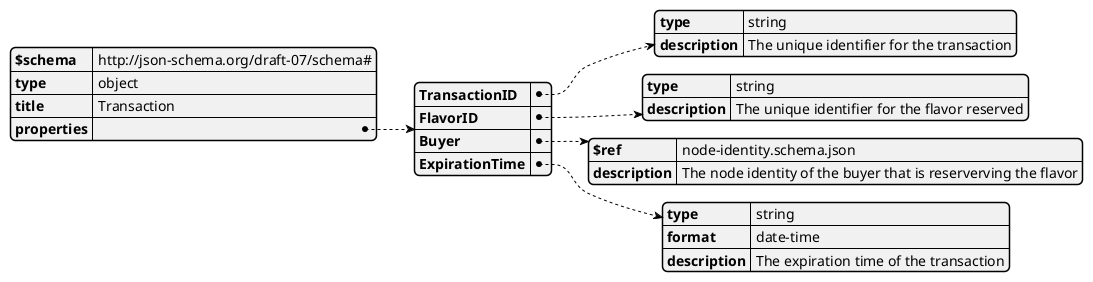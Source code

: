 @startjson
{
    "$schema": "http://json-schema.org/draft-07/schema#",
    "type": "object",
    "title": "Transaction",
    "properties": {
        "TransactionID": {
            "type": "string",
            "description": "The unique identifier for the transaction"
        },
        "FlavorID": {
            "type": "string",
            "description": "The unique identifier for the flavor reserved"
        },
        "Buyer": {
            "$ref": "node-identity.schema.json",
            "description": "The node identity of the buyer that is reserverving the flavor"
        },
        "ExpirationTime": {
            "type": "string",
            "format": "date-time",
            "description": "The expiration time of the transaction"
        }
    }
}
@endjson

